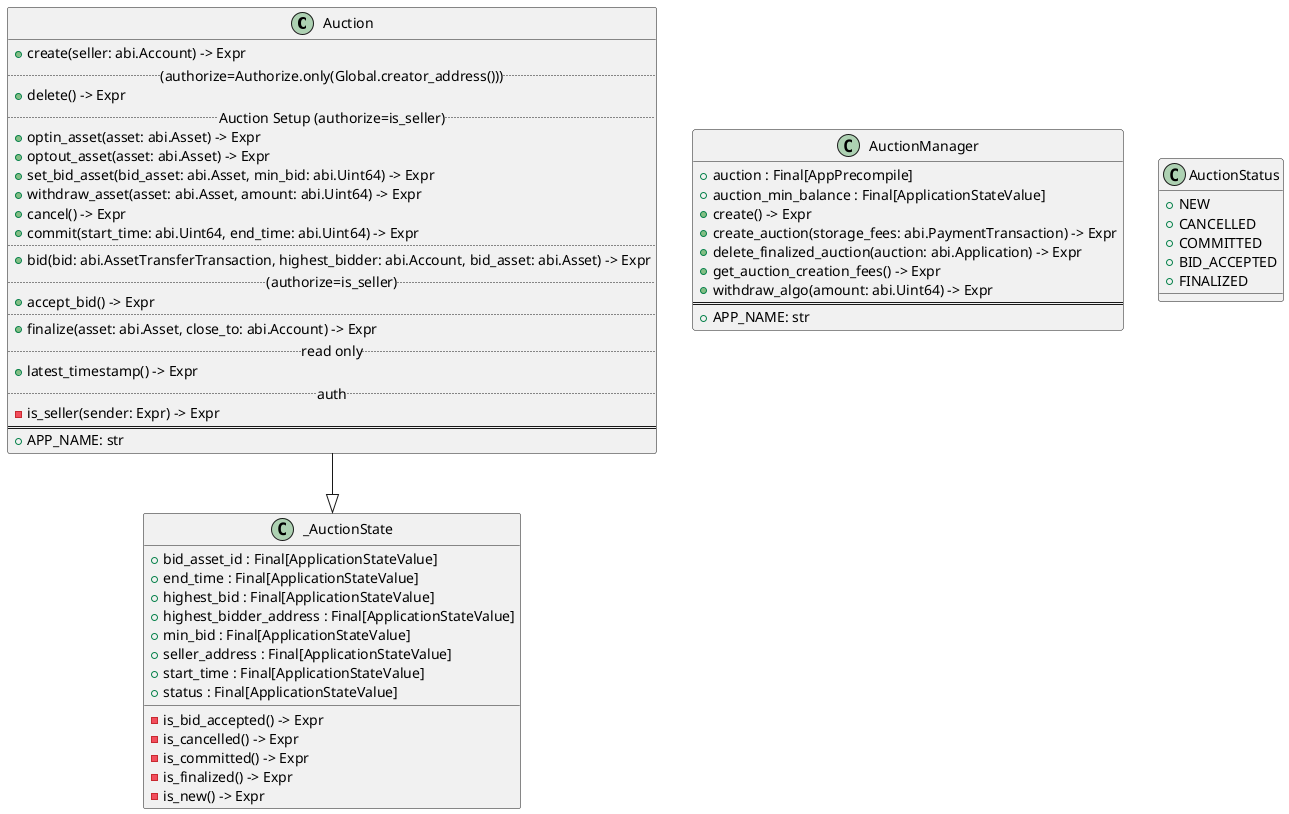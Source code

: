 @startuml classes
set namespaceSeparator none
class "Auction" as oysterpack.apps.auction_app.contracts.auction.Auction {
  + create(seller: abi.Account) -> Expr
  ..(authorize=Authorize.only(Global.creator_address()))..
  + delete() -> Expr
  ..Auction Setup (authorize=is_seller)..
  + optin_asset(asset: abi.Asset) -> Expr
  + optout_asset(asset: abi.Asset) -> Expr
  + set_bid_asset(bid_asset: abi.Asset, min_bid: abi.Uint64) -> Expr
  + withdraw_asset(asset: abi.Asset, amount: abi.Uint64) -> Expr
  + cancel() -> Expr
  + commit(start_time: abi.Uint64, end_time: abi.Uint64) -> Expr
  ..
  + bid(bid: abi.AssetTransferTransaction, highest_bidder: abi.Account, bid_asset: abi.Asset) -> Expr
  ..(authorize=is_seller)..
  + accept_bid() -> Expr
  ..
  + finalize(asset: abi.Asset, close_to: abi.Account) -> Expr
  ..read only..
  + latest_timestamp() -> Expr
  ..auth..
  - is_seller(sender: Expr) -> Expr
  ==
  + APP_NAME: str
}
class "AuctionManager" as oysterpack.apps.auction_app.contracts.auction_manager.AuctionManager {
  + auction : Final[AppPrecompile]
  + auction_min_balance : Final[ApplicationStateValue]
  + create() -> Expr
  + create_auction(storage_fees: abi.PaymentTransaction) -> Expr
  + delete_finalized_auction(auction: abi.Application) -> Expr
  + get_auction_creation_fees() -> Expr
  + withdraw_algo(amount: abi.Uint64) -> Expr
  ==
  + APP_NAME: str
}
class "AuctionStatus" as oysterpack.apps.auction_app.contracts.auction_status.AuctionStatus {
  + NEW
  + CANCELLED
  + COMMITTED
  + BID_ACCEPTED
  + FINALIZED
}
class "_AuctionState" as oysterpack.apps.auction_app.contracts.auction._AuctionState {
  + bid_asset_id : Final[ApplicationStateValue]
  + end_time : Final[ApplicationStateValue]
  + highest_bid : Final[ApplicationStateValue]
  + highest_bidder_address : Final[ApplicationStateValue]
  + min_bid : Final[ApplicationStateValue]
  + seller_address : Final[ApplicationStateValue]
  + start_time : Final[ApplicationStateValue]
  + status : Final[ApplicationStateValue]
  - is_bid_accepted() -> Expr
  - is_cancelled() -> Expr
  - is_committed() -> Expr
  - is_finalized() -> Expr
  - is_new() -> Expr
}
oysterpack.apps.auction_app.contracts.auction.Auction --|> oysterpack.apps.auction_app.contracts.auction._AuctionState
@enduml
